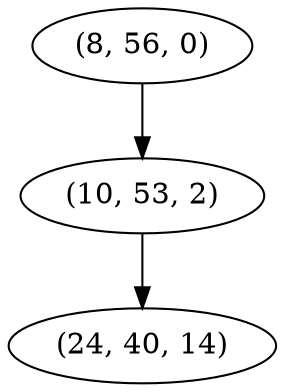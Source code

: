 digraph tree {
    "(8, 56, 0)";
    "(10, 53, 2)";
    "(24, 40, 14)";
    "(8, 56, 0)" -> "(10, 53, 2)";
    "(10, 53, 2)" -> "(24, 40, 14)";
}
